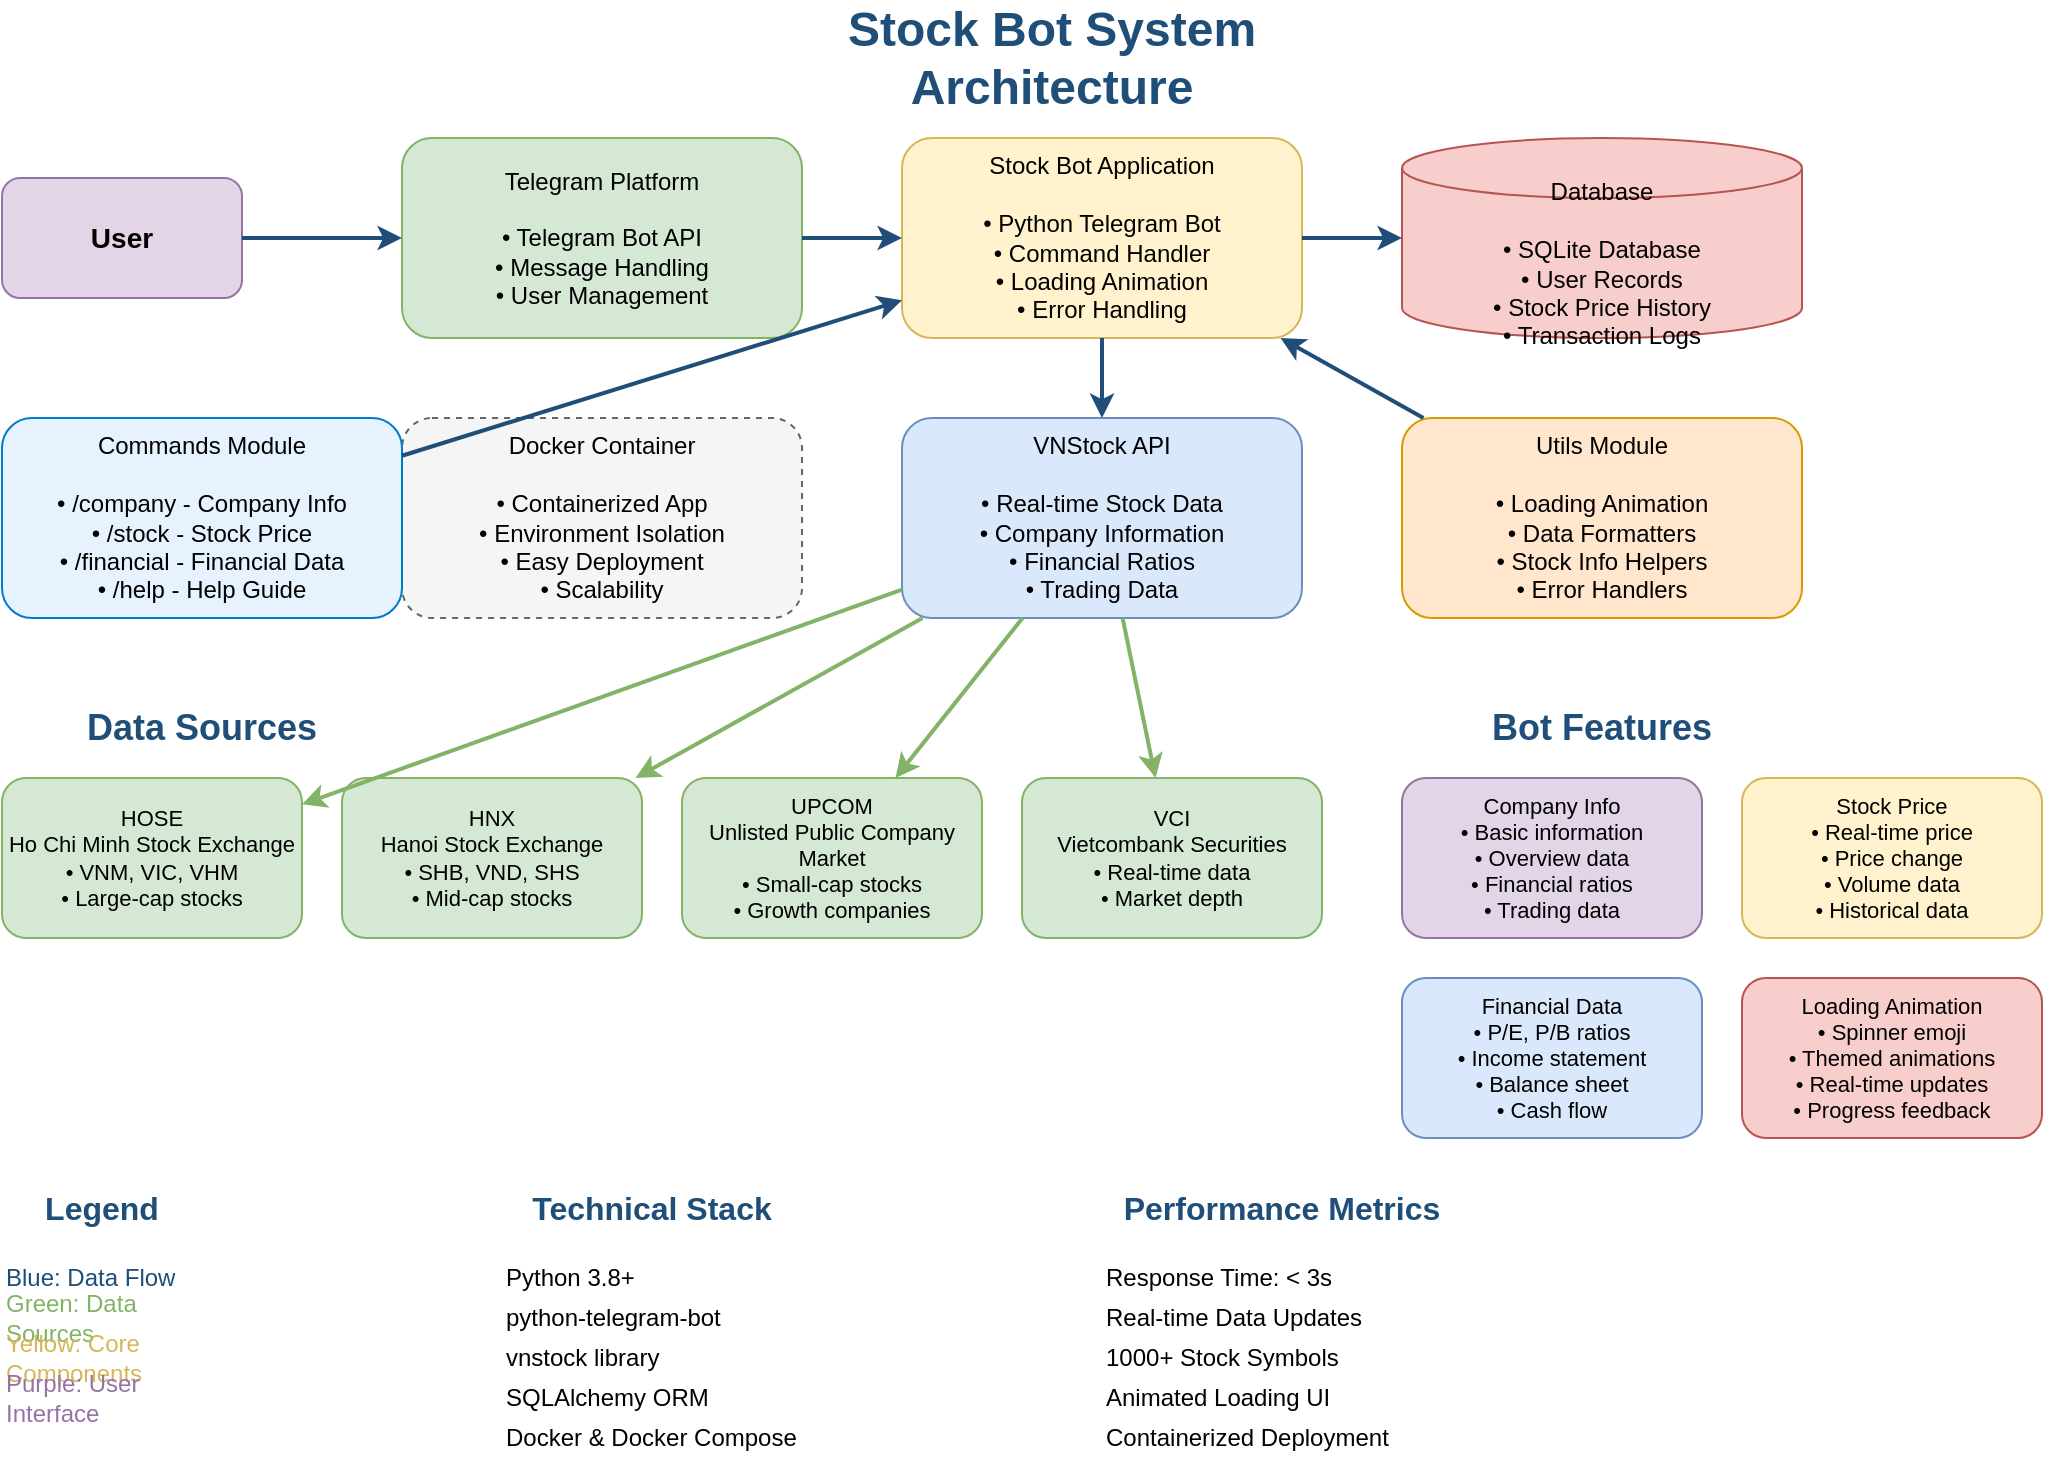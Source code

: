 <mxfile version="22.1.16" type="device">
  <diagram name="Stock Bot System Architecture" id="stock-bot-architecture">
    <mxGraphModel dx="1422" dy="794" grid="1" gridSize="10" guides="1" tooltips="1" connect="1" arrows="1" fold="1" page="1" pageScale="1" pageWidth="1169" pageHeight="827" math="0" shadow="0">
      <root>
        <mxCell id="0" />
        <mxCell id="1" parent="0" />
        
        <!-- Title -->
        <mxCell id="title" value="Stock Bot System Architecture" style="text;html=1;strokeColor=none;fillColor=none;align=center;verticalAlign=middle;whiteSpace=wrap;rounded=0;fontSize=24;fontStyle=1;fontColor=#1f4e79;" vertex="1" parent="1">
          <mxGeometry x="400" y="20" width="350" height="40" as="geometry" />
        </mxCell>
        
        <!-- User Layer -->
        <mxCell id="user" value="User" style="rounded=1;whiteSpace=wrap;html=1;fillColor=#e1d5e7;strokeColor=#9673a6;fontSize=14;fontStyle=1;" vertex="1" parent="1">
          <mxGeometry x="50" y="100" width="120" height="60" as="geometry" />
        </mxCell>
        
        <!-- Telegram Platform -->
        <mxCell id="telegram" value="Telegram Platform&#xa;&#xa;• Telegram Bot API&#xa;• Message Handling&#xa;• User Management" style="rounded=1;whiteSpace=wrap;html=1;fillColor=#d5e8d4;strokeColor=#82b366;fontSize=12;" vertex="1" parent="1">
          <mxGeometry x="250" y="80" width="200" height="100" as="geometry" />
        </mxCell>
        
        <!-- Stock Bot Application -->
        <mxCell id="bot-app" value="Stock Bot Application&#xa;&#xa;• Python Telegram Bot&#xa;• Command Handler&#xa;• Loading Animation&#xa;• Error Handling" style="rounded=1;whiteSpace=wrap;html=1;fillColor=#fff2cc;strokeColor=#d6b656;fontSize=12;" vertex="1" parent="1">
          <mxGeometry x="500" y="80" width="200" height="100" as="geometry" />
        </mxCell>
        
        <!-- Database -->
        <mxCell id="database" value="Database&#xa;&#xa;• SQLite Database&#xa;• User Records&#xa;• Stock Price History&#xa;• Transaction Logs" style="shape=cylinder3;whiteSpace=wrap;html=1;boundedLbl=1;backgroundOutline=1;size=15;fillColor=#f8cecc;strokeColor=#b85450;fontSize=12;" vertex="1" parent="1">
          <mxGeometry x="750" y="80" width="200" height="100" as="geometry" />
        </mxCell>
        
        <!-- External APIs -->
        <mxCell id="vnstock-api" value="VNStock API&#xa;&#xa;• Real-time Stock Data&#xa;• Company Information&#xa;• Financial Ratios&#xa;• Trading Data" style="rounded=1;whiteSpace=wrap;html=1;fillColor=#dae8fc;strokeColor=#6c8ebf;fontSize=12;" vertex="1" parent="1">
          <mxGeometry x="500" y="220" width="200" height="100" as="geometry" />
        </mxCell>
        
        <!-- Docker Container -->
        <mxCell id="docker" value="Docker Container&#xa;&#xa;• Containerized App&#xa;• Environment Isolation&#xa;• Easy Deployment&#xa;• Scalability" style="rounded=1;whiteSpace=wrap;html=1;fillColor=#f5f5f5;strokeColor=#666666;fontSize=12;dashed=1;" vertex="1" parent="1">
          <mxGeometry x="250" y="220" width="200" height="100" as="geometry" />
        </mxCell>
        
        <!-- Commands Module -->
        <mxCell id="commands" value="Commands Module&#xa;&#xa;• /company - Company Info&#xa;• /stock - Stock Price&#xa;• /financial - Financial Data&#xa;• /help - Help Guide" style="rounded=1;whiteSpace=wrap;html=1;fillColor=#e6f3ff;strokeColor=#007acc;fontSize=12;" vertex="1" parent="1">
          <mxGeometry x="50" y="220" width="200" height="100" as="geometry" />
        </mxCell>
        
        <!-- Utils Module -->
        <mxCell id="utils" value="Utils Module&#xa;&#xa;• Loading Animation&#xa;• Data Formatters&#xa;• Stock Info Helpers&#xa;• Error Handlers" style="rounded=1;whiteSpace=wrap;html=1;fillColor=#ffe6cc;strokeColor=#d79b00;fontSize=12;" vertex="1" parent="1">
          <mxGeometry x="750" y="220" width="200" height="100" as="geometry" />
        </mxCell>
        
        <!-- Data Flow Arrows -->
        <mxCell id="arrow1" value="" style="endArrow=classic;html=1;rounded=0;strokeWidth=2;strokeColor=#1f4e79;" edge="1" parent="1" source="user" target="telegram">
          <mxGeometry width="50" height="50" relative="1" as="geometry">
            <mxPoint x="170" y="130" as="sourcePoint" />
            <mxPoint x="250" y="130" as="targetPoint" />
          </mxGeometry>
        </mxCell>
        
        <mxCell id="arrow2" value="" style="endArrow=classic;html=1;rounded=0;strokeWidth=2;strokeColor=#1f4e79;" edge="1" parent="1" source="telegram" target="bot-app">
          <mxGeometry width="50" height="50" relative="1" as="geometry">
            <mxPoint x="450" y="130" as="sourcePoint" />
            <mxPoint x="500" y="130" as="targetPoint" />
          </mxGeometry>
        </mxCell>
        
        <mxCell id="arrow3" value="" style="endArrow=classic;html=1;rounded=0;strokeWidth=2;strokeColor=#1f4e79;" edge="1" parent="1" source="bot-app" target="database">
          <mxGeometry width="50" height="50" relative="1" as="geometry">
            <mxPoint x="700" y="130" as="sourcePoint" />
            <mxPoint x="750" y="130" as="targetPoint" />
          </mxGeometry>
        </mxCell>
        
        <mxCell id="arrow4" value="" style="endArrow=classic;html=1;rounded=0;strokeWidth=2;strokeColor=#1f4e79;" edge="1" parent="1" source="bot-app" target="vnstock-api">
          <mxGeometry width="50" height="50" relative="1" as="geometry">
            <mxPoint x="600" y="180" as="sourcePoint" />
            <mxPoint x="600" y="220" as="targetPoint" />
          </mxGeometry>
        </mxCell>
        
        <mxCell id="arrow5" value="" style="endArrow=classic;html=1;rounded=0;strokeWidth=2;strokeColor=#1f4e79;" edge="1" parent="1" source="commands" target="bot-app">
          <mxGeometry width="50" height="50" relative="1" as="geometry">
            <mxPoint x="250" y="270" as="sourcePoint" />
            <mxPoint x="500" y="180" as="targetPoint" />
          </mxGeometry>
        </mxCell>
        
        <mxCell id="arrow6" value="" style="endArrow=classic;html=1;rounded=0;strokeWidth=2;strokeColor=#1f4e79;" edge="1" parent="1" source="utils" target="bot-app">
          <mxGeometry width="50" height="50" relative="1" as="geometry">
            <mxPoint x="750" y="270" as="sourcePoint" />
            <mxPoint x="700" y="180" as="targetPoint" />
          </mxGeometry>
        </mxCell>
        
        <!-- Data Sources -->
        <mxCell id="data-sources" value="Data Sources" style="text;html=1;strokeColor=none;fillColor=none;align=center;verticalAlign=middle;whiteSpace=wrap;rounded=0;fontSize=18;fontStyle=1;fontColor=#1f4e79;" vertex="1" parent="1">
          <mxGeometry x="50" y="360" width="200" height="30" as="geometry" />
        </mxCell>
        
        <mxCell id="hose" value="HOSE&#xa;Ho Chi Minh Stock Exchange&#xa;• VNM, VIC, VHM&#xa;• Large-cap stocks" style="rounded=1;whiteSpace=wrap;html=1;fillColor=#d5e8d4;strokeColor=#82b366;fontSize=11;" vertex="1" parent="1">
          <mxGeometry x="50" y="400" width="150" height="80" as="geometry" />
        </mxCell>
        
        <mxCell id="hnx" value="HNX&#xa;Hanoi Stock Exchange&#xa;• SHB, VND, SHS&#xa;• Mid-cap stocks" style="rounded=1;whiteSpace=wrap;html=1;fillColor=#d5e8d4;strokeColor=#82b366;fontSize=11;" vertex="1" parent="1">
          <mxGeometry x="220" y="400" width="150" height="80" as="geometry" />
        </mxCell>
        
        <mxCell id="upcom" value="UPCOM&#xa;Unlisted Public Company Market&#xa;• Small-cap stocks&#xa;• Growth companies" style="rounded=1;whiteSpace=wrap;html=1;fillColor=#d5e8d4;strokeColor=#82b366;fontSize=11;" vertex="1" parent="1">
          <mxGeometry x="390" y="400" width="150" height="80" as="geometry" />
        </mxCell>
        
        <mxCell id="vci" value="VCI&#xa;Vietcombank Securities&#xa;• Real-time data&#xa;• Market depth" style="rounded=1;whiteSpace=wrap;html=1;fillColor=#d5e8d4;strokeColor=#82b366;fontSize=11;" vertex="1" parent="1">
          <mxGeometry x="560" y="400" width="150" height="80" as="geometry" />
        </mxCell>
        
        <!-- Features Section -->
        <mxCell id="features-title" value="Bot Features" style="text;html=1;strokeColor=none;fillColor=none;align=center;verticalAlign=middle;whiteSpace=wrap;rounded=0;fontSize=18;fontStyle=1;fontColor=#1f4e79;" vertex="1" parent="1">
          <mxGeometry x="750" y="360" width="200" height="30" as="geometry" />
        </mxCell>
        
        <mxCell id="feature1" value="Company Info&#xa;• Basic information&#xa;• Overview data&#xa;• Financial ratios&#xa;• Trading data" style="rounded=1;whiteSpace=wrap;html=1;fillColor=#e1d5e7;strokeColor=#9673a6;fontSize=11;" vertex="1" parent="1">
          <mxGeometry x="750" y="400" width="150" height="80" as="geometry" />
        </mxCell>
        
        <mxCell id="feature2" value="Stock Price&#xa;• Real-time price&#xa;• Price change&#xa;• Volume data&#xa;• Historical data" style="rounded=1;whiteSpace=wrap;html=1;fillColor=#fff2cc;strokeColor=#d6b656;fontSize=11;" vertex="1" parent="1">
          <mxGeometry x="920" y="400" width="150" height="80" as="geometry" />
        </mxCell>
        
        <mxCell id="feature3" value="Financial Data&#xa;• P/E, P/B ratios&#xa;• Income statement&#xa;• Balance sheet&#xa;• Cash flow" style="rounded=1;whiteSpace=wrap;html=1;fillColor=#dae8fc;strokeColor=#6c8ebf;fontSize=11;" vertex="1" parent="1">
          <mxGeometry x="750" y="500" width="150" height="80" as="geometry" />
        </mxCell>
        
        <mxCell id="feature4" value="Loading Animation&#xa;• Spinner emoji&#xa;• Themed animations&#xa;• Real-time updates&#xa;• Progress feedback" style="rounded=1;whiteSpace=wrap;html=1;fillColor=#f8cecc;strokeColor=#b85450;fontSize=11;" vertex="1" parent="1">
          <mxGeometry x="920" y="500" width="150" height="80" as="geometry" />
        </mxCell>
        
        <!-- Data Flow to Sources -->
        <mxCell id="arrow7" value="" style="endArrow=classic;html=1;rounded=0;strokeWidth=2;strokeColor=#82b366;" edge="1" parent="1" source="vnstock-api" target="hose">
          <mxGeometry width="50" height="50" relative="1" as="geometry">
            <mxPoint x="500" y="320" as="sourcePoint" />
            <mxPoint x="125" y="400" as="targetPoint" />
          </mxGeometry>
        </mxCell>
        
        <mxCell id="arrow8" value="" style="endArrow=classic;html=1;rounded=0;strokeWidth=2;strokeColor=#82b366;" edge="1" parent="1" source="vnstock-api" target="hnx">
          <mxGeometry width="50" height="50" relative="1" as="geometry">
            <mxPoint x="500" y="320" as="sourcePoint" />
            <mxPoint x="295" y="400" as="targetPoint" />
          </mxGeometry>
        </mxCell>
        
        <mxCell id="arrow9" value="" style="endArrow=classic;html=1;rounded=0;strokeWidth=2;strokeColor=#82b366;" edge="1" parent="1" source="vnstock-api" target="upcom">
          <mxGeometry width="50" height="50" relative="1" as="geometry">
            <mxPoint x="500" y="320" as="sourcePoint" />
            <mxPoint x="465" y="400" as="targetPoint" />
          </mxGeometry>
        </mxCell>
        
        <mxCell id="arrow10" value="" style="endArrow=classic;html=1;rounded=0;strokeWidth=2;strokeColor=#82b366;" edge="1" parent="1" source="vnstock-api" target="vci">
          <mxGeometry width="50" height="50" relative="1" as="geometry">
            <mxPoint x="500" y="320" as="sourcePoint" />
            <mxPoint x="635" y="400" as="targetPoint" />
          </mxGeometry>
        </mxCell>
        
        <!-- Legend -->
        <mxCell id="legend" value="Legend" style="text;html=1;strokeColor=none;fillColor=none;align=center;verticalAlign=middle;whiteSpace=wrap;rounded=0;fontSize=16;fontStyle=1;fontColor=#1f4e79;" vertex="1" parent="1">
          <mxGeometry x="50" y="600" width="100" height="30" as="geometry" />
        </mxCell>
        
        <mxCell id="legend1" value="Blue: Data Flow" style="text;html=1;strokeColor=none;fillColor=none;align=left;verticalAlign=middle;whiteSpace=wrap;rounded=0;fontSize=12;fontColor=#1f4e79;" vertex="1" parent="1">
          <mxGeometry x="50" y="640" width="100" height="20" as="geometry" />
        </mxCell>
        
        <mxCell id="legend2" value="Green: Data Sources" style="text;html=1;strokeColor=none;fillColor=none;align=left;verticalAlign=middle;whiteSpace=wrap;rounded=0;fontSize=12;fontColor=#82b366;" vertex="1" parent="1">
          <mxGeometry x="50" y="660" width="100" height="20" as="geometry" />
        </mxCell>
        
        <mxCell id="legend3" value="Yellow: Core Components" style="text;html=1;strokeColor=none;fillColor=none;align=left;verticalAlign=middle;whiteSpace=wrap;rounded=0;fontSize=12;fontColor=#d6b656;" vertex="1" parent="1">
          <mxGeometry x="50" y="680" width="120" height="20" as="geometry" />
        </mxCell>
        
        <mxCell id="legend4" value="Purple: User Interface" style="text;html=1;strokeColor=none;fillColor=none;align=left;verticalAlign=middle;whiteSpace=wrap;rounded=0;fontSize=12;fontColor=#9673a6;" vertex="1" parent="1">
          <mxGeometry x="50" y="700" width="100" height="20" as="geometry" />
        </mxCell>
        
        <!-- Technical Stack -->
        <mxCell id="tech-stack" value="Technical Stack" style="text;html=1;strokeColor=none;fillColor=none;align=center;verticalAlign=middle;whiteSpace=wrap;rounded=0;fontSize=16;fontStyle=1;fontColor=#1f4e79;" vertex="1" parent="1">
          <mxGeometry x="300" y="600" width="150" height="30" as="geometry" />
        </mxCell>
        
        <mxCell id="tech1" value="Python 3.8+" style="text;html=1;strokeColor=none;fillColor=none;align=left;verticalAlign=middle;whiteSpace=wrap;rounded=0;fontSize=12;" vertex="1" parent="1">
          <mxGeometry x="300" y="640" width="120" height="20" as="geometry" />
        </mxCell>
        
        <mxCell id="tech2" value="python-telegram-bot" style="text;html=1;strokeColor=none;fillColor=none;align=left;verticalAlign=middle;whiteSpace=wrap;rounded=0;fontSize=12;" vertex="1" parent="1">
          <mxGeometry x="300" y="660" width="150" height="20" as="geometry" />
        </mxCell>
        
        <mxCell id="tech3" value="vnstock library" style="text;html=1;strokeColor=none;fillColor=none;align=left;verticalAlign=middle;whiteSpace=wrap;rounded=0;fontSize=12;" vertex="1" parent="1">
          <mxGeometry x="300" y="680" width="120" height="20" as="geometry" />
        </mxCell>
        
        <mxCell id="tech4" value="SQLAlchemy ORM" style="text;html=1;strokeColor=none;fillColor=none;align=left;verticalAlign=middle;whiteSpace=wrap;rounded=0;fontSize=12;" vertex="1" parent="1">
          <mxGeometry x="300" y="700" width="120" height="20" as="geometry" />
        </mxCell>
        
        <mxCell id="tech5" value="Docker &amp; Docker Compose" style="text;html=1;strokeColor=none;fillColor=none;align=left;verticalAlign=middle;whiteSpace=wrap;rounded=0;fontSize=12;" vertex="1" parent="1">
          <mxGeometry x="300" y="720" width="180" height="20" as="geometry" />
        </mxCell>
        
        <!-- Performance Metrics -->
        <mxCell id="metrics" value="Performance Metrics" style="text;html=1;strokeColor=none;fillColor=none;align=center;verticalAlign=middle;whiteSpace=wrap;rounded=0;fontSize=16;fontStyle=1;fontColor=#1f4e79;" vertex="1" parent="1">
          <mxGeometry x="600" y="600" width="180" height="30" as="geometry" />
        </mxCell>
        
        <mxCell id="metric1" value="Response Time: &lt; 3s" style="text;html=1;strokeColor=none;fillColor=none;align=left;verticalAlign=middle;whiteSpace=wrap;rounded=0;fontSize=12;" vertex="1" parent="1">
          <mxGeometry x="600" y="640" width="150" height="20" as="geometry" />
        </mxCell>
        
        <mxCell id="metric2" value="Real-time Data Updates" style="text;html=1;strokeColor=none;fillColor=none;align=left;verticalAlign=middle;whiteSpace=wrap;rounded=0;fontSize=12;" vertex="1" parent="1">
          <mxGeometry x="600" y="660" width="170" height="20" as="geometry" />
        </mxCell>
        
        <mxCell id="metric3" value="1000+ Stock Symbols" style="text;html=1;strokeColor=none;fillColor=none;align=left;verticalAlign=middle;whiteSpace=wrap;rounded=0;fontSize=12;" vertex="1" parent="1">
          <mxGeometry x="600" y="680" width="150" height="20" as="geometry" />
        </mxCell>
        
        <mxCell id="metric4" value="Animated Loading UI" style="text;html=1;strokeColor=none;fillColor=none;align=left;verticalAlign=middle;whiteSpace=wrap;rounded=0;fontSize=12;" vertex="1" parent="1">
          <mxGeometry x="600" y="700" width="150" height="20" as="geometry" />
        </mxCell>
        
        <mxCell id="metric5" value="Containerized Deployment" style="text;html=1;strokeColor=none;fillColor=none;align=left;verticalAlign=middle;whiteSpace=wrap;rounded=0;fontSize=12;" vertex="1" parent="1">
          <mxGeometry x="600" y="720" width="170" height="20" as="geometry" />
        </mxCell>
        
      </root>
    </mxGraphModel>
  </diagram>
</mxfile> 